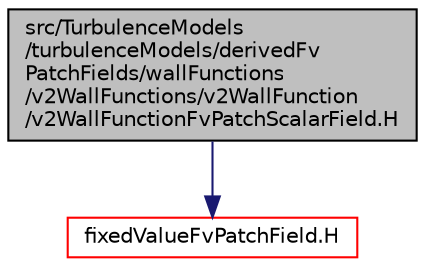 digraph "src/TurbulenceModels/turbulenceModels/derivedFvPatchFields/wallFunctions/v2WallFunctions/v2WallFunction/v2WallFunctionFvPatchScalarField.H"
{
  bgcolor="transparent";
  edge [fontname="Helvetica",fontsize="10",labelfontname="Helvetica",labelfontsize="10"];
  node [fontname="Helvetica",fontsize="10",shape=record];
  Node0 [label="src/TurbulenceModels\l/turbulenceModels/derivedFv\lPatchFields/wallFunctions\l/v2WallFunctions/v2WallFunction\l/v2WallFunctionFvPatchScalarField.H",height=0.2,width=0.4,color="black", fillcolor="grey75", style="filled", fontcolor="black"];
  Node0 -> Node1 [color="midnightblue",fontsize="10",style="solid",fontname="Helvetica"];
  Node1 [label="fixedValueFvPatchField.H",height=0.2,width=0.4,color="red",URL="$a01613.html"];
}
